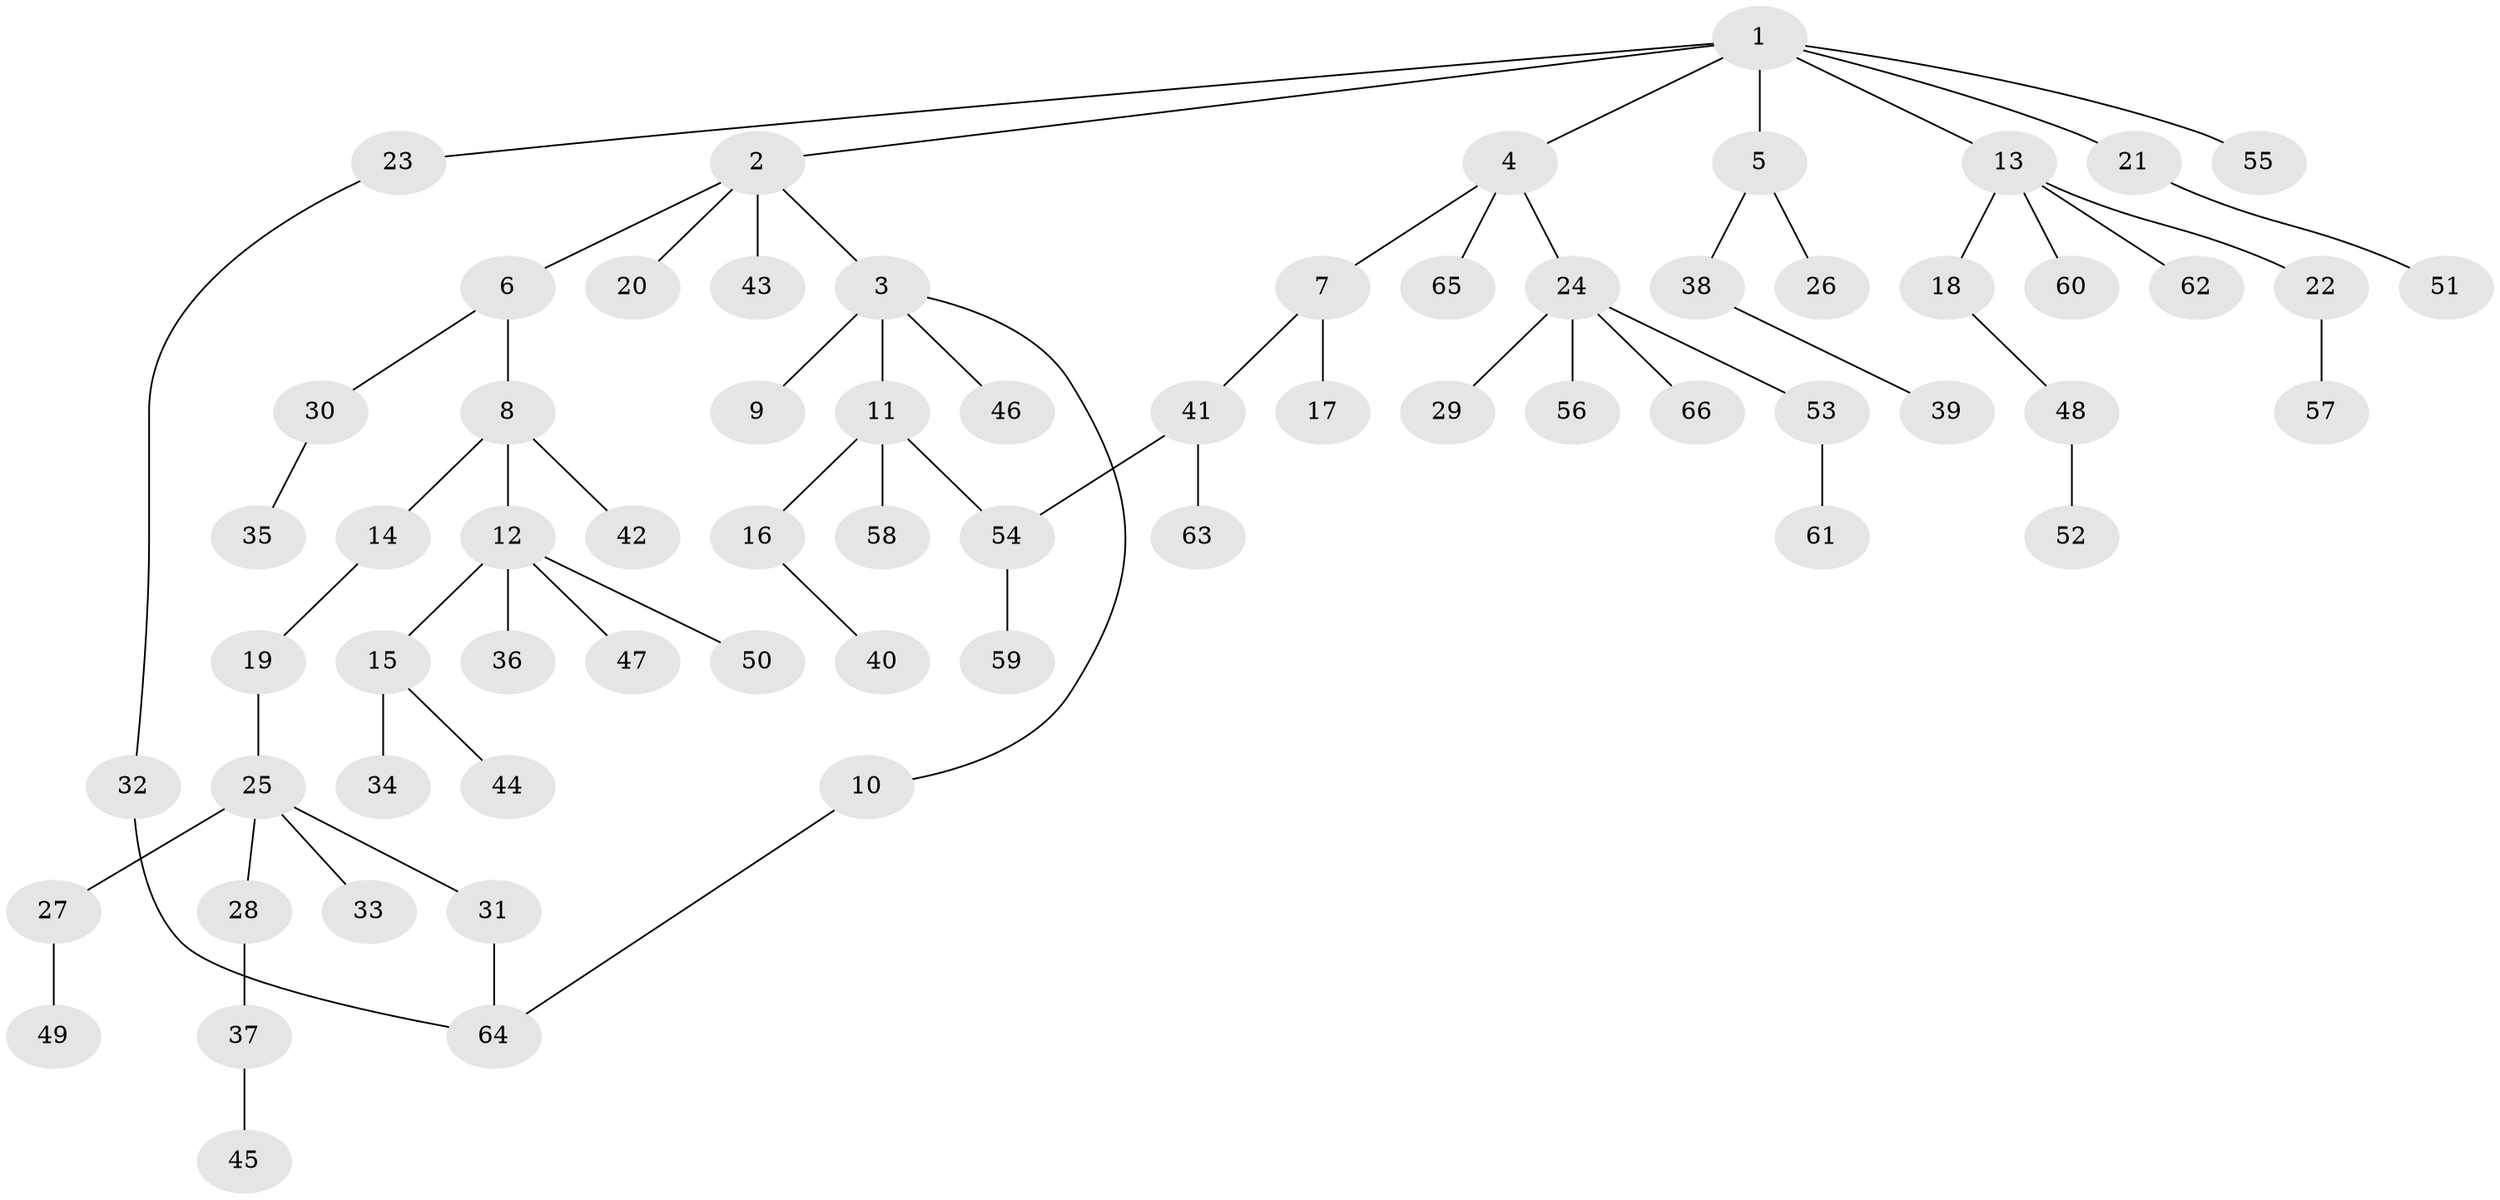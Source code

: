 // Generated by graph-tools (version 1.1) at 2025/34/03/09/25 02:34:26]
// undirected, 66 vertices, 68 edges
graph export_dot {
graph [start="1"]
  node [color=gray90,style=filled];
  1;
  2;
  3;
  4;
  5;
  6;
  7;
  8;
  9;
  10;
  11;
  12;
  13;
  14;
  15;
  16;
  17;
  18;
  19;
  20;
  21;
  22;
  23;
  24;
  25;
  26;
  27;
  28;
  29;
  30;
  31;
  32;
  33;
  34;
  35;
  36;
  37;
  38;
  39;
  40;
  41;
  42;
  43;
  44;
  45;
  46;
  47;
  48;
  49;
  50;
  51;
  52;
  53;
  54;
  55;
  56;
  57;
  58;
  59;
  60;
  61;
  62;
  63;
  64;
  65;
  66;
  1 -- 2;
  1 -- 4;
  1 -- 5;
  1 -- 13;
  1 -- 21;
  1 -- 23;
  1 -- 55;
  2 -- 3;
  2 -- 6;
  2 -- 20;
  2 -- 43;
  3 -- 9;
  3 -- 10;
  3 -- 11;
  3 -- 46;
  4 -- 7;
  4 -- 24;
  4 -- 65;
  5 -- 26;
  5 -- 38;
  6 -- 8;
  6 -- 30;
  7 -- 17;
  7 -- 41;
  8 -- 12;
  8 -- 14;
  8 -- 42;
  10 -- 64;
  11 -- 16;
  11 -- 54;
  11 -- 58;
  12 -- 15;
  12 -- 36;
  12 -- 47;
  12 -- 50;
  13 -- 18;
  13 -- 22;
  13 -- 60;
  13 -- 62;
  14 -- 19;
  15 -- 34;
  15 -- 44;
  16 -- 40;
  18 -- 48;
  19 -- 25;
  21 -- 51;
  22 -- 57;
  23 -- 32;
  24 -- 29;
  24 -- 53;
  24 -- 56;
  24 -- 66;
  25 -- 27;
  25 -- 28;
  25 -- 31;
  25 -- 33;
  27 -- 49;
  28 -- 37;
  30 -- 35;
  31 -- 64;
  32 -- 64;
  37 -- 45;
  38 -- 39;
  41 -- 63;
  41 -- 54;
  48 -- 52;
  53 -- 61;
  54 -- 59;
}
